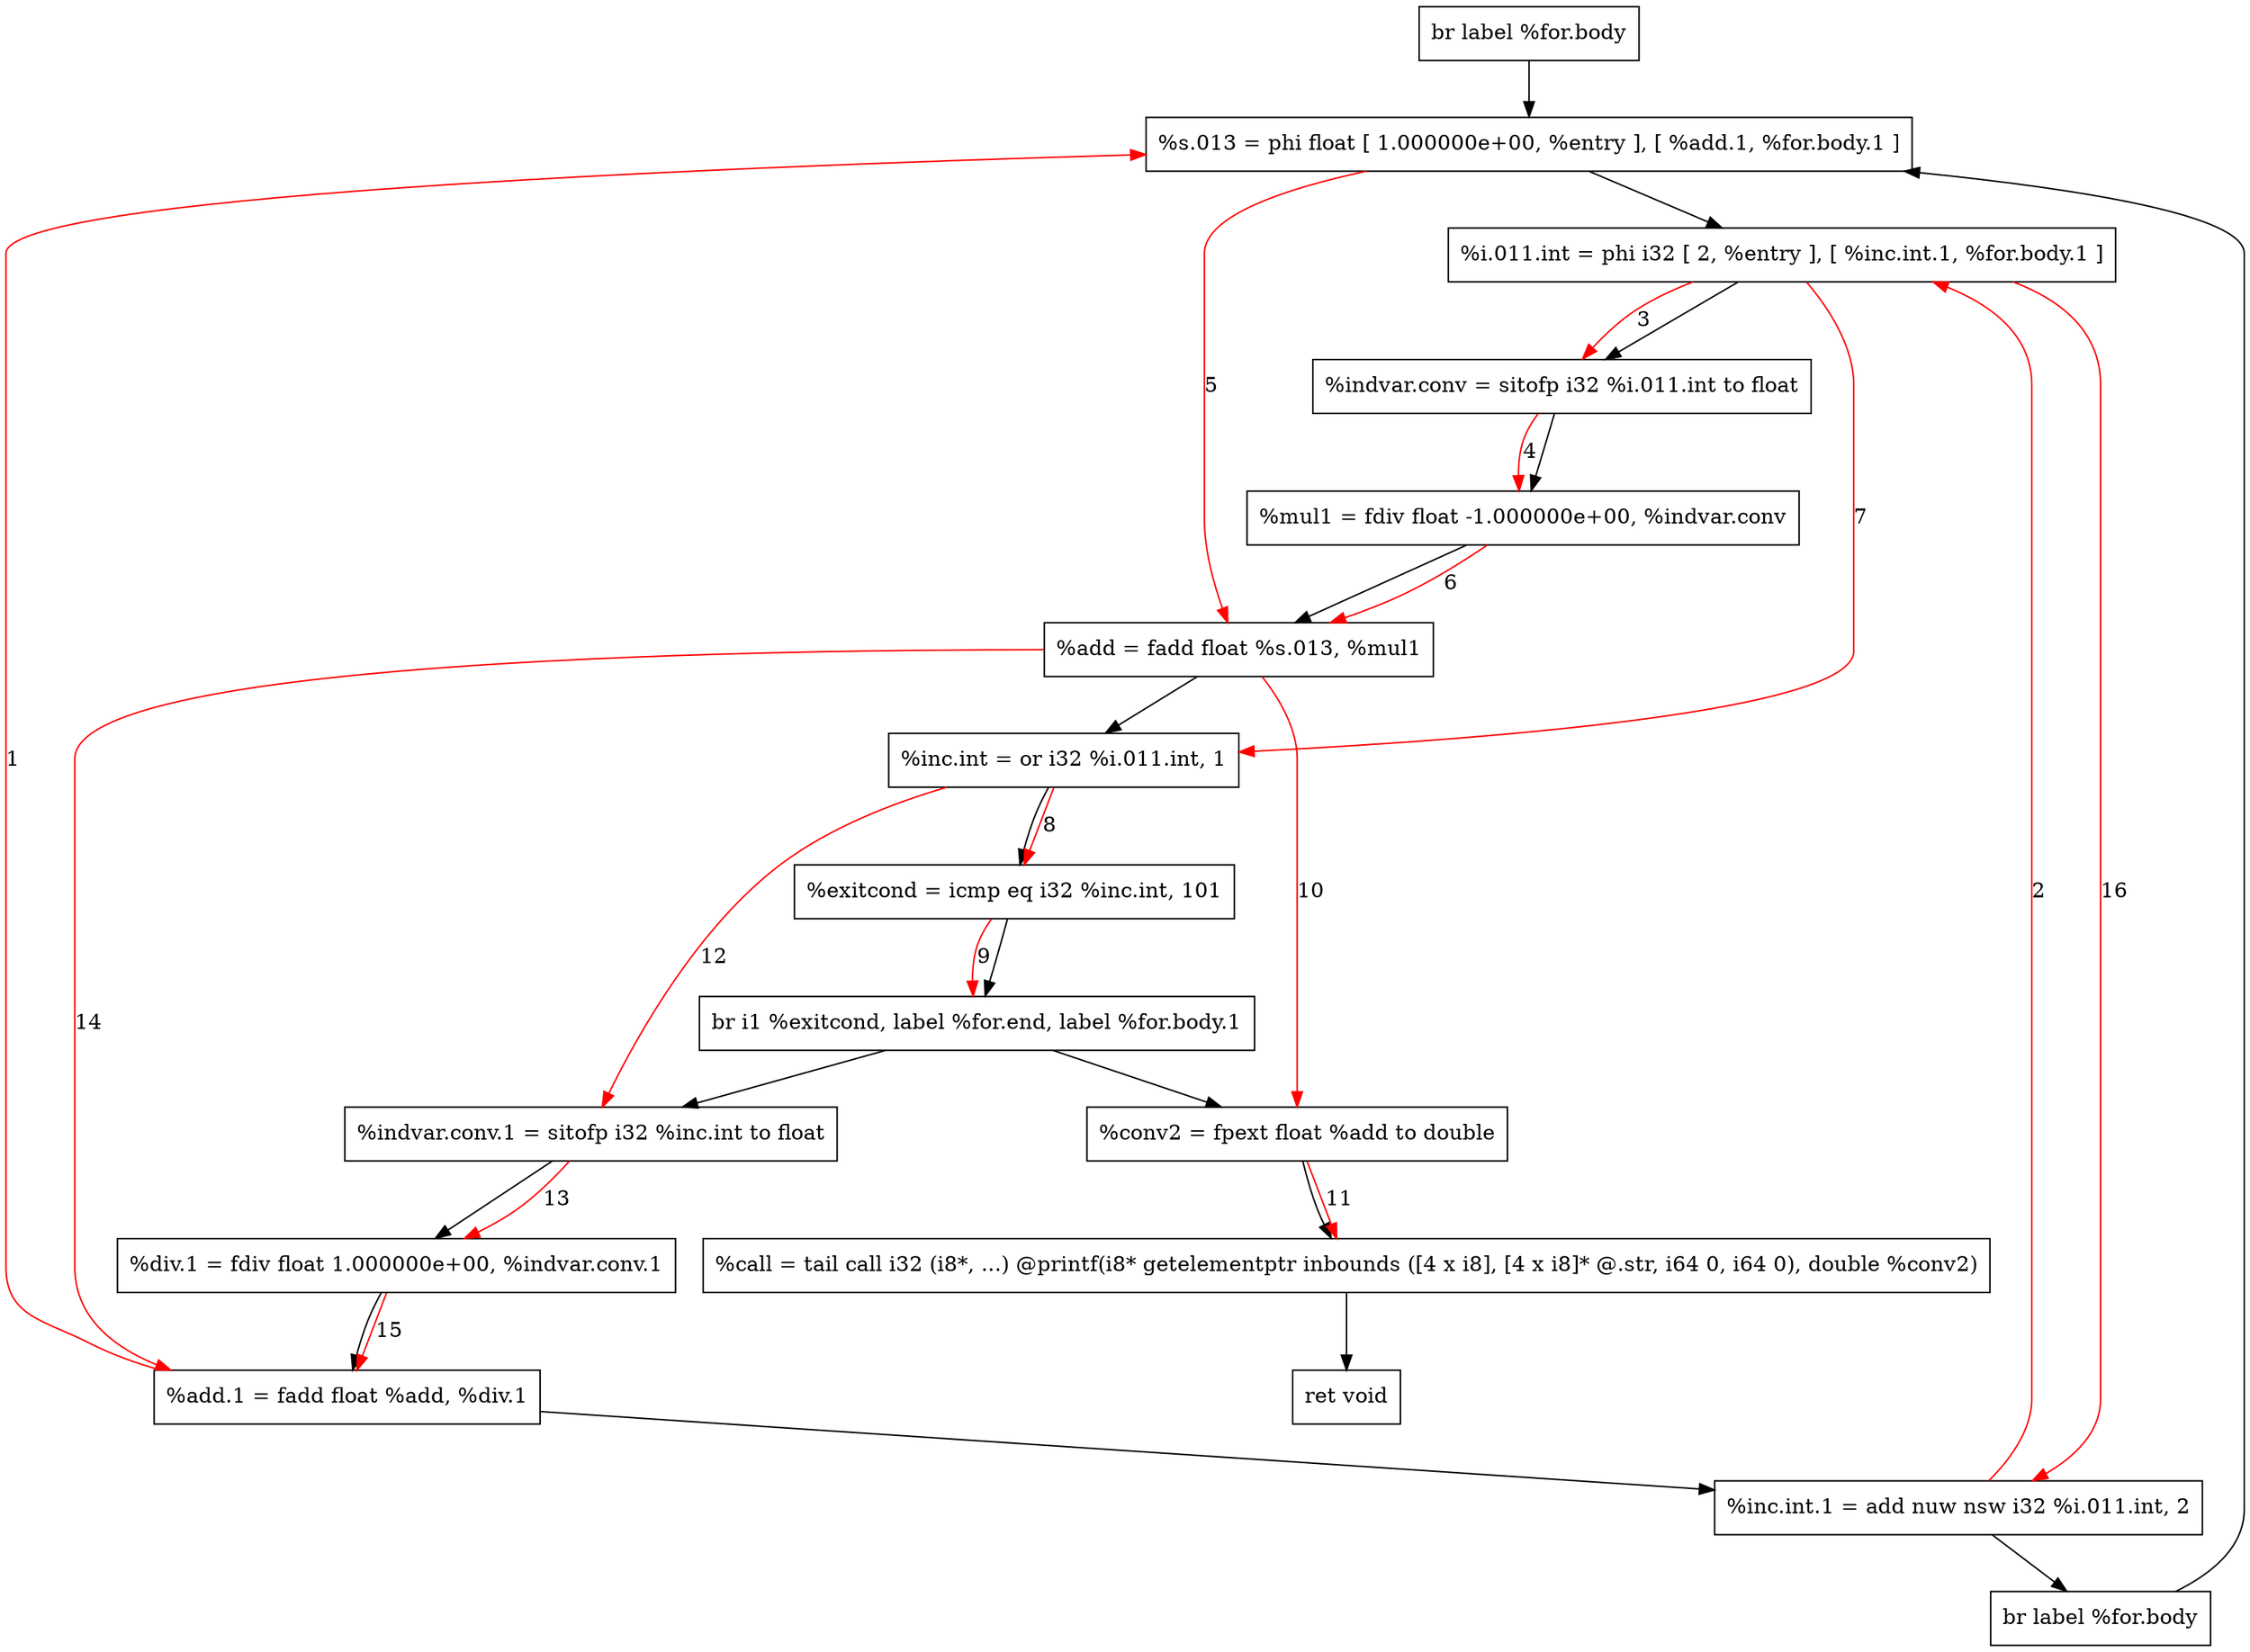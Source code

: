 digraph "CDFG for'func' function" {
	Node0x56128f6bf618[shape=record, label="  br label %for.body"]
	Node0x56128f6c01e8[shape=record, label="  %s.013 = phi float [ 1.000000e+00, %entry ], [ %add.1, %for.body.1 ]"]
	Node0x56128f6c09a8[shape=record, label="  %i.011.int = phi i32 [ 2, %entry ], [ %inc.int.1, %for.body.1 ]"]
	Node0x56128f6c0a88[shape=record, label="  %indvar.conv = sitofp i32 %i.011.int to float"]
	Node0x56128f6c0b90[shape=record, label="  %mul1 = fdiv float -1.000000e+00, %indvar.conv"]
	Node0x56128f6c0c00[shape=record, label="  %add = fadd float %s.013, %mul1"]
	Node0x56128f6c0cc0[shape=record, label="  %inc.int = or i32 %i.011.int, 1"]
	Node0x56128f6c0d80[shape=record, label="  %exitcond = icmp eq i32 %inc.int, 101"]
	Node0x56128f649c98[shape=record, label="  br i1 %exitcond, label %for.end, label %for.body.1"]
	Node0x56128f6c0e78[shape=record, label="  %conv2 = fpext float %add to double"]
	Node0x56128f6c1298[shape=record, label="  %call = tail call i32 (i8*, ...) @printf(i8* getelementptr inbounds ([4 x i8], [4 x i8]* @.str, i64 0, i64 0), double %conv2)"]
	Node0x56128f6c1500[shape=record, label="  ret void"]
	Node0x56128f6c0198[shape=record, label="  %indvar.conv.1 = sitofp i32 %inc.int to float"]
	Node0x56128f6c15c0[shape=record, label="  %div.1 = fdiv float 1.000000e+00, %indvar.conv.1"]
	Node0x56128f6c1630[shape=record, label="  %add.1 = fadd float %add, %div.1"]
	Node0x56128f6c16a0[shape=record, label="  %inc.int.1 = add nuw nsw i32 %i.011.int, 2"]
	Node0x56128f6c0958[shape=record, label="  br label %for.body"]
	Node0x56128f6bf618 -> Node0x56128f6c01e8
	Node0x56128f6c01e8 -> Node0x56128f6c09a8
	Node0x56128f6c09a8 -> Node0x56128f6c0a88
	Node0x56128f6c0a88 -> Node0x56128f6c0b90
	Node0x56128f6c0b90 -> Node0x56128f6c0c00
	Node0x56128f6c0c00 -> Node0x56128f6c0cc0
	Node0x56128f6c0cc0 -> Node0x56128f6c0d80
	Node0x56128f6c0d80 -> Node0x56128f649c98
	Node0x56128f649c98 -> Node0x56128f6c0e78
	Node0x56128f649c98 -> Node0x56128f6c0198
	Node0x56128f6c0e78 -> Node0x56128f6c1298
	Node0x56128f6c1298 -> Node0x56128f6c1500
	Node0x56128f6c0198 -> Node0x56128f6c15c0
	Node0x56128f6c15c0 -> Node0x56128f6c1630
	Node0x56128f6c1630 -> Node0x56128f6c16a0
	Node0x56128f6c16a0 -> Node0x56128f6c0958
	Node0x56128f6c0958 -> Node0x56128f6c01e8
edge [color=red]
	Node0x56128f6c1630 -> Node0x56128f6c01e8[label="1"]
	Node0x56128f6c16a0 -> Node0x56128f6c09a8[label="2"]
	Node0x56128f6c09a8 -> Node0x56128f6c0a88[label="3"]
	Node0x56128f6c0a88 -> Node0x56128f6c0b90[label="4"]
	Node0x56128f6c01e8 -> Node0x56128f6c0c00[label="5"]
	Node0x56128f6c0b90 -> Node0x56128f6c0c00[label="6"]
	Node0x56128f6c09a8 -> Node0x56128f6c0cc0[label="7"]
	Node0x56128f6c0cc0 -> Node0x56128f6c0d80[label="8"]
	Node0x56128f6c0d80 -> Node0x56128f649c98[label="9"]
	Node0x56128f6c0c00 -> Node0x56128f6c0e78[label="10"]
	Node0x56128f6c0e78 -> Node0x56128f6c1298[label="11"]
	Node0x56128f6c0cc0 -> Node0x56128f6c0198[label="12"]
	Node0x56128f6c0198 -> Node0x56128f6c15c0[label="13"]
	Node0x56128f6c0c00 -> Node0x56128f6c1630[label="14"]
	Node0x56128f6c15c0 -> Node0x56128f6c1630[label="15"]
	Node0x56128f6c09a8 -> Node0x56128f6c16a0[label="16"]
}
